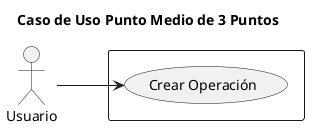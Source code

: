 @startuml

title Caso de Uso Punto Medio de 3 Puntos

left to right direction

actor Usuario as user

rectangle  {
    usecase "Crear Operación" as crear
}

user --> crear: ""

@enduml